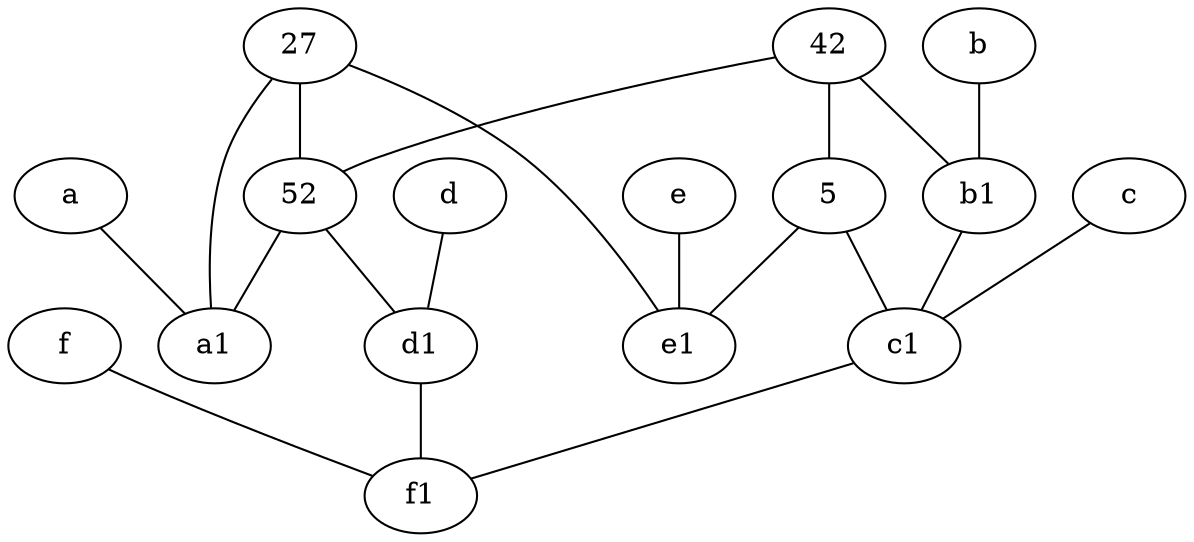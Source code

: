 graph {
	node [labelfontsize=50]
	b1 [labelfontsize=50 pos="9,4!"]
	52 [labelfontsize=50]
	a [labelfontsize=50 pos="8,2!"]
	c1 [labelfontsize=50 pos="4.5,3!"]
	b [labelfontsize=50 pos="10,4!"]
	f [labelfontsize=50 pos="3,9!"]
	42 [labelfontsize=50]
	c [labelfontsize=50 pos="4.5,2!"]
	d1 [labelfontsize=50 pos="3,5!"]
	27 [labelfontsize=50]
	e1 [labelfontsize=50 pos="7,7!"]
	a1 [labelfontsize=50 pos="8,3!"]
	5 [labelfontsize=50]
	e [labelfontsize=50 pos="7,9!"]
	f1 [labelfontsize=50 pos="3,8!"]
	d [labelfontsize=50 pos="2,5!"]
	52 -- d1
	5 -- c1
	c1 -- f1
	42 -- 52
	c -- c1
	27 -- a1
	b1 -- c1
	5 -- e1
	42 -- 5
	42 -- b1
	52 -- a1
	a -- a1
	d1 -- f1
	e -- e1
	f -- f1
	27 -- 52
	d -- d1
	b -- b1
	27 -- e1
}
